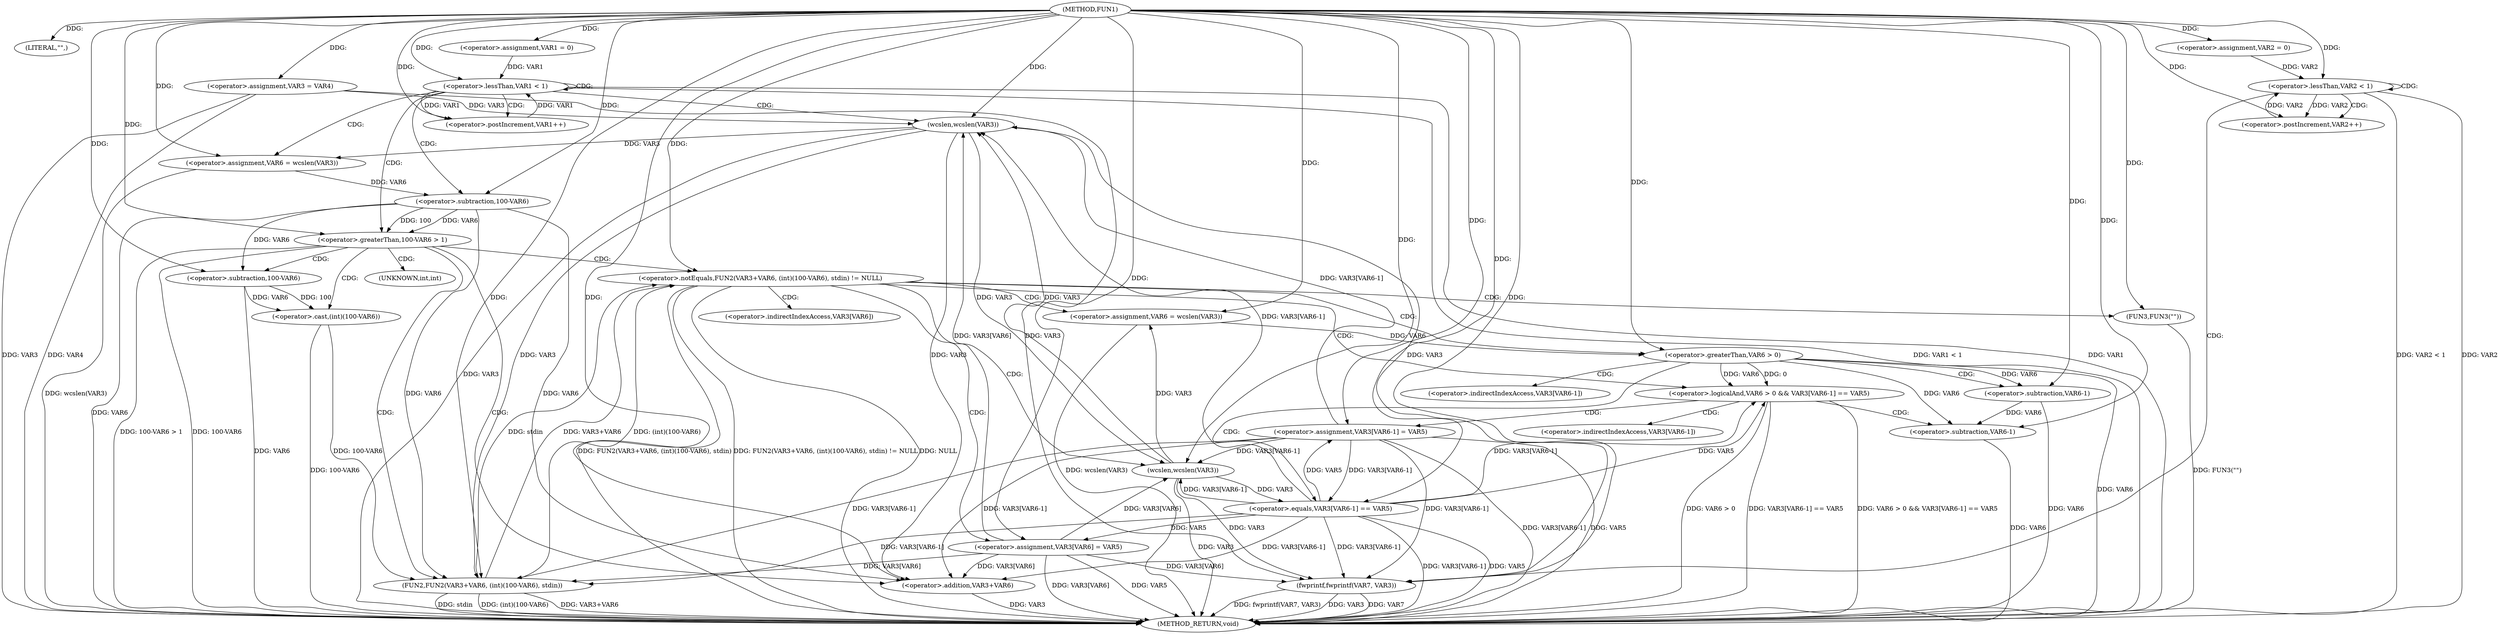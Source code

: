 digraph FUN1 {  
"1000100" [label = "(METHOD,FUN1)" ]
"1000192" [label = "(METHOD_RETURN,void)" ]
"1000105" [label = "(LITERAL,\"\",)" ]
"1000106" [label = "(<operator>.assignment,VAR3 = VAR4)" ]
"1000110" [label = "(<operator>.assignment,VAR1 = 0)" ]
"1000113" [label = "(<operator>.lessThan,VAR1 < 1)" ]
"1000116" [label = "(<operator>.postIncrement,VAR1++)" ]
"1000121" [label = "(<operator>.assignment,VAR6 = wcslen(VAR3))" ]
"1000123" [label = "(wcslen,wcslen(VAR3))" ]
"1000126" [label = "(<operator>.greaterThan,100-VAR6 > 1)" ]
"1000127" [label = "(<operator>.subtraction,100-VAR6)" ]
"1000133" [label = "(<operator>.notEquals,FUN2(VAR3+VAR6, (int)(100-VAR6), stdin) != NULL)" ]
"1000134" [label = "(FUN2,FUN2(VAR3+VAR6, (int)(100-VAR6), stdin))" ]
"1000135" [label = "(<operator>.addition,VAR3+VAR6)" ]
"1000138" [label = "(<operator>.cast,(int)(100-VAR6))" ]
"1000140" [label = "(<operator>.subtraction,100-VAR6)" ]
"1000146" [label = "(<operator>.assignment,VAR6 = wcslen(VAR3))" ]
"1000148" [label = "(wcslen,wcslen(VAR3))" ]
"1000151" [label = "(<operator>.logicalAnd,VAR6 > 0 && VAR3[VAR6-1] == VAR5)" ]
"1000152" [label = "(<operator>.greaterThan,VAR6 > 0)" ]
"1000155" [label = "(<operator>.equals,VAR3[VAR6-1] == VAR5)" ]
"1000158" [label = "(<operator>.subtraction,VAR6-1)" ]
"1000163" [label = "(<operator>.assignment,VAR3[VAR6-1] = VAR5)" ]
"1000166" [label = "(<operator>.subtraction,VAR6-1)" ]
"1000172" [label = "(FUN3,FUN3(\"\"))" ]
"1000174" [label = "(<operator>.assignment,VAR3[VAR6] = VAR5)" ]
"1000180" [label = "(<operator>.assignment,VAR2 = 0)" ]
"1000183" [label = "(<operator>.lessThan,VAR2 < 1)" ]
"1000186" [label = "(<operator>.postIncrement,VAR2++)" ]
"1000189" [label = "(fwprintf,fwprintf(VAR7, VAR3))" ]
"1000139" [label = "(UNKNOWN,int,int)" ]
"1000156" [label = "(<operator>.indirectIndexAccess,VAR3[VAR6-1])" ]
"1000164" [label = "(<operator>.indirectIndexAccess,VAR3[VAR6-1])" ]
"1000175" [label = "(<operator>.indirectIndexAccess,VAR3[VAR6])" ]
  "1000106" -> "1000192"  [ label = "DDG: VAR4"] 
  "1000121" -> "1000192"  [ label = "DDG: wcslen(VAR3)"] 
  "1000133" -> "1000192"  [ label = "DDG: FUN2(VAR3+VAR6, (int)(100-VAR6), stdin) != NULL"] 
  "1000123" -> "1000192"  [ label = "DDG: VAR3"] 
  "1000174" -> "1000192"  [ label = "DDG: VAR5"] 
  "1000158" -> "1000192"  [ label = "DDG: VAR6"] 
  "1000163" -> "1000192"  [ label = "DDG: VAR3[VAR6-1]"] 
  "1000126" -> "1000192"  [ label = "DDG: 100-VAR6 > 1"] 
  "1000172" -> "1000192"  [ label = "DDG: FUN3(\"\")"] 
  "1000140" -> "1000192"  [ label = "DDG: VAR6"] 
  "1000106" -> "1000192"  [ label = "DDG: VAR3"] 
  "1000151" -> "1000192"  [ label = "DDG: VAR6 > 0 && VAR3[VAR6-1] == VAR5"] 
  "1000163" -> "1000192"  [ label = "DDG: VAR5"] 
  "1000189" -> "1000192"  [ label = "DDG: VAR7"] 
  "1000113" -> "1000192"  [ label = "DDG: VAR1"] 
  "1000189" -> "1000192"  [ label = "DDG: fwprintf(VAR7, VAR3)"] 
  "1000138" -> "1000192"  [ label = "DDG: 100-VAR6"] 
  "1000183" -> "1000192"  [ label = "DDG: VAR2"] 
  "1000151" -> "1000192"  [ label = "DDG: VAR6 > 0"] 
  "1000127" -> "1000192"  [ label = "DDG: VAR6"] 
  "1000151" -> "1000192"  [ label = "DDG: VAR3[VAR6-1] == VAR5"] 
  "1000133" -> "1000192"  [ label = "DDG: NULL"] 
  "1000166" -> "1000192"  [ label = "DDG: VAR6"] 
  "1000133" -> "1000192"  [ label = "DDG: FUN2(VAR3+VAR6, (int)(100-VAR6), stdin)"] 
  "1000189" -> "1000192"  [ label = "DDG: VAR3"] 
  "1000148" -> "1000192"  [ label = "DDG: VAR3"] 
  "1000146" -> "1000192"  [ label = "DDG: wcslen(VAR3)"] 
  "1000126" -> "1000192"  [ label = "DDG: 100-VAR6"] 
  "1000152" -> "1000192"  [ label = "DDG: VAR6"] 
  "1000134" -> "1000192"  [ label = "DDG: VAR3+VAR6"] 
  "1000113" -> "1000192"  [ label = "DDG: VAR1 < 1"] 
  "1000134" -> "1000192"  [ label = "DDG: stdin"] 
  "1000135" -> "1000192"  [ label = "DDG: VAR3"] 
  "1000155" -> "1000192"  [ label = "DDG: VAR3[VAR6-1]"] 
  "1000134" -> "1000192"  [ label = "DDG: (int)(100-VAR6)"] 
  "1000155" -> "1000192"  [ label = "DDG: VAR5"] 
  "1000183" -> "1000192"  [ label = "DDG: VAR2 < 1"] 
  "1000174" -> "1000192"  [ label = "DDG: VAR3[VAR6]"] 
  "1000100" -> "1000105"  [ label = "DDG: "] 
  "1000100" -> "1000106"  [ label = "DDG: "] 
  "1000100" -> "1000110"  [ label = "DDG: "] 
  "1000116" -> "1000113"  [ label = "DDG: VAR1"] 
  "1000110" -> "1000113"  [ label = "DDG: VAR1"] 
  "1000100" -> "1000113"  [ label = "DDG: "] 
  "1000113" -> "1000116"  [ label = "DDG: VAR1"] 
  "1000100" -> "1000116"  [ label = "DDG: "] 
  "1000123" -> "1000121"  [ label = "DDG: VAR3"] 
  "1000100" -> "1000121"  [ label = "DDG: "] 
  "1000163" -> "1000123"  [ label = "DDG: VAR3[VAR6-1]"] 
  "1000106" -> "1000123"  [ label = "DDG: VAR3"] 
  "1000148" -> "1000123"  [ label = "DDG: VAR3"] 
  "1000155" -> "1000123"  [ label = "DDG: VAR3[VAR6-1]"] 
  "1000174" -> "1000123"  [ label = "DDG: VAR3[VAR6]"] 
  "1000100" -> "1000123"  [ label = "DDG: "] 
  "1000127" -> "1000126"  [ label = "DDG: 100"] 
  "1000127" -> "1000126"  [ label = "DDG: VAR6"] 
  "1000100" -> "1000127"  [ label = "DDG: "] 
  "1000121" -> "1000127"  [ label = "DDG: VAR6"] 
  "1000100" -> "1000126"  [ label = "DDG: "] 
  "1000134" -> "1000133"  [ label = "DDG: VAR3+VAR6"] 
  "1000134" -> "1000133"  [ label = "DDG: (int)(100-VAR6)"] 
  "1000134" -> "1000133"  [ label = "DDG: stdin"] 
  "1000163" -> "1000134"  [ label = "DDG: VAR3[VAR6-1]"] 
  "1000155" -> "1000134"  [ label = "DDG: VAR3[VAR6-1]"] 
  "1000174" -> "1000134"  [ label = "DDG: VAR3[VAR6]"] 
  "1000123" -> "1000134"  [ label = "DDG: VAR3"] 
  "1000100" -> "1000134"  [ label = "DDG: "] 
  "1000127" -> "1000134"  [ label = "DDG: VAR6"] 
  "1000163" -> "1000135"  [ label = "DDG: VAR3[VAR6-1]"] 
  "1000155" -> "1000135"  [ label = "DDG: VAR3[VAR6-1]"] 
  "1000174" -> "1000135"  [ label = "DDG: VAR3[VAR6]"] 
  "1000123" -> "1000135"  [ label = "DDG: VAR3"] 
  "1000100" -> "1000135"  [ label = "DDG: "] 
  "1000127" -> "1000135"  [ label = "DDG: VAR6"] 
  "1000138" -> "1000134"  [ label = "DDG: 100-VAR6"] 
  "1000140" -> "1000138"  [ label = "DDG: 100"] 
  "1000140" -> "1000138"  [ label = "DDG: VAR6"] 
  "1000100" -> "1000140"  [ label = "DDG: "] 
  "1000127" -> "1000140"  [ label = "DDG: VAR6"] 
  "1000100" -> "1000133"  [ label = "DDG: "] 
  "1000148" -> "1000146"  [ label = "DDG: VAR3"] 
  "1000100" -> "1000146"  [ label = "DDG: "] 
  "1000163" -> "1000148"  [ label = "DDG: VAR3[VAR6-1]"] 
  "1000155" -> "1000148"  [ label = "DDG: VAR3[VAR6-1]"] 
  "1000174" -> "1000148"  [ label = "DDG: VAR3[VAR6]"] 
  "1000100" -> "1000148"  [ label = "DDG: "] 
  "1000123" -> "1000148"  [ label = "DDG: VAR3"] 
  "1000152" -> "1000151"  [ label = "DDG: VAR6"] 
  "1000152" -> "1000151"  [ label = "DDG: 0"] 
  "1000146" -> "1000152"  [ label = "DDG: VAR6"] 
  "1000100" -> "1000152"  [ label = "DDG: "] 
  "1000155" -> "1000151"  [ label = "DDG: VAR3[VAR6-1]"] 
  "1000155" -> "1000151"  [ label = "DDG: VAR5"] 
  "1000163" -> "1000155"  [ label = "DDG: VAR3[VAR6-1]"] 
  "1000148" -> "1000155"  [ label = "DDG: VAR3"] 
  "1000152" -> "1000158"  [ label = "DDG: VAR6"] 
  "1000100" -> "1000158"  [ label = "DDG: "] 
  "1000100" -> "1000155"  [ label = "DDG: "] 
  "1000155" -> "1000163"  [ label = "DDG: VAR5"] 
  "1000100" -> "1000163"  [ label = "DDG: "] 
  "1000158" -> "1000166"  [ label = "DDG: VAR6"] 
  "1000152" -> "1000166"  [ label = "DDG: VAR6"] 
  "1000100" -> "1000166"  [ label = "DDG: "] 
  "1000100" -> "1000172"  [ label = "DDG: "] 
  "1000155" -> "1000174"  [ label = "DDG: VAR5"] 
  "1000100" -> "1000174"  [ label = "DDG: "] 
  "1000100" -> "1000180"  [ label = "DDG: "] 
  "1000186" -> "1000183"  [ label = "DDG: VAR2"] 
  "1000180" -> "1000183"  [ label = "DDG: VAR2"] 
  "1000100" -> "1000183"  [ label = "DDG: "] 
  "1000183" -> "1000186"  [ label = "DDG: VAR2"] 
  "1000100" -> "1000186"  [ label = "DDG: "] 
  "1000100" -> "1000189"  [ label = "DDG: "] 
  "1000163" -> "1000189"  [ label = "DDG: VAR3[VAR6-1]"] 
  "1000106" -> "1000189"  [ label = "DDG: VAR3"] 
  "1000148" -> "1000189"  [ label = "DDG: VAR3"] 
  "1000155" -> "1000189"  [ label = "DDG: VAR3[VAR6-1]"] 
  "1000174" -> "1000189"  [ label = "DDG: VAR3[VAR6]"] 
  "1000123" -> "1000189"  [ label = "DDG: VAR3"] 
  "1000113" -> "1000127"  [ label = "CDG: "] 
  "1000113" -> "1000121"  [ label = "CDG: "] 
  "1000113" -> "1000116"  [ label = "CDG: "] 
  "1000113" -> "1000113"  [ label = "CDG: "] 
  "1000113" -> "1000126"  [ label = "CDG: "] 
  "1000113" -> "1000123"  [ label = "CDG: "] 
  "1000126" -> "1000139"  [ label = "CDG: "] 
  "1000126" -> "1000135"  [ label = "CDG: "] 
  "1000126" -> "1000133"  [ label = "CDG: "] 
  "1000126" -> "1000140"  [ label = "CDG: "] 
  "1000126" -> "1000138"  [ label = "CDG: "] 
  "1000126" -> "1000134"  [ label = "CDG: "] 
  "1000133" -> "1000174"  [ label = "CDG: "] 
  "1000133" -> "1000152"  [ label = "CDG: "] 
  "1000133" -> "1000148"  [ label = "CDG: "] 
  "1000133" -> "1000172"  [ label = "CDG: "] 
  "1000133" -> "1000175"  [ label = "CDG: "] 
  "1000133" -> "1000151"  [ label = "CDG: "] 
  "1000133" -> "1000146"  [ label = "CDG: "] 
  "1000151" -> "1000164"  [ label = "CDG: "] 
  "1000151" -> "1000166"  [ label = "CDG: "] 
  "1000151" -> "1000163"  [ label = "CDG: "] 
  "1000152" -> "1000156"  [ label = "CDG: "] 
  "1000152" -> "1000158"  [ label = "CDG: "] 
  "1000152" -> "1000155"  [ label = "CDG: "] 
  "1000183" -> "1000186"  [ label = "CDG: "] 
  "1000183" -> "1000183"  [ label = "CDG: "] 
  "1000183" -> "1000189"  [ label = "CDG: "] 
}
